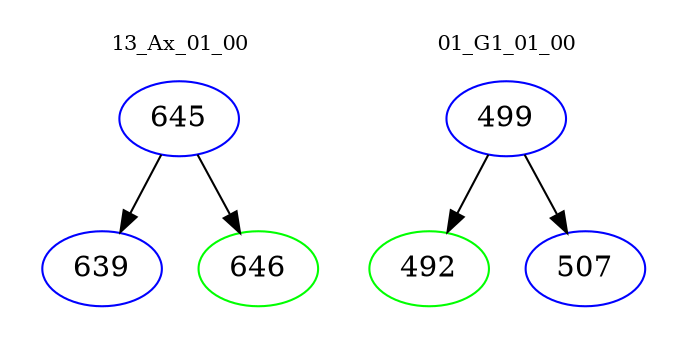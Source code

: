 digraph{
subgraph cluster_0 {
color = white
label = "13_Ax_01_00";
fontsize=10;
T0_645 [label="645", color="blue"]
T0_645 -> T0_639 [color="black"]
T0_639 [label="639", color="blue"]
T0_645 -> T0_646 [color="black"]
T0_646 [label="646", color="green"]
}
subgraph cluster_1 {
color = white
label = "01_G1_01_00";
fontsize=10;
T1_499 [label="499", color="blue"]
T1_499 -> T1_492 [color="black"]
T1_492 [label="492", color="green"]
T1_499 -> T1_507 [color="black"]
T1_507 [label="507", color="blue"]
}
}
